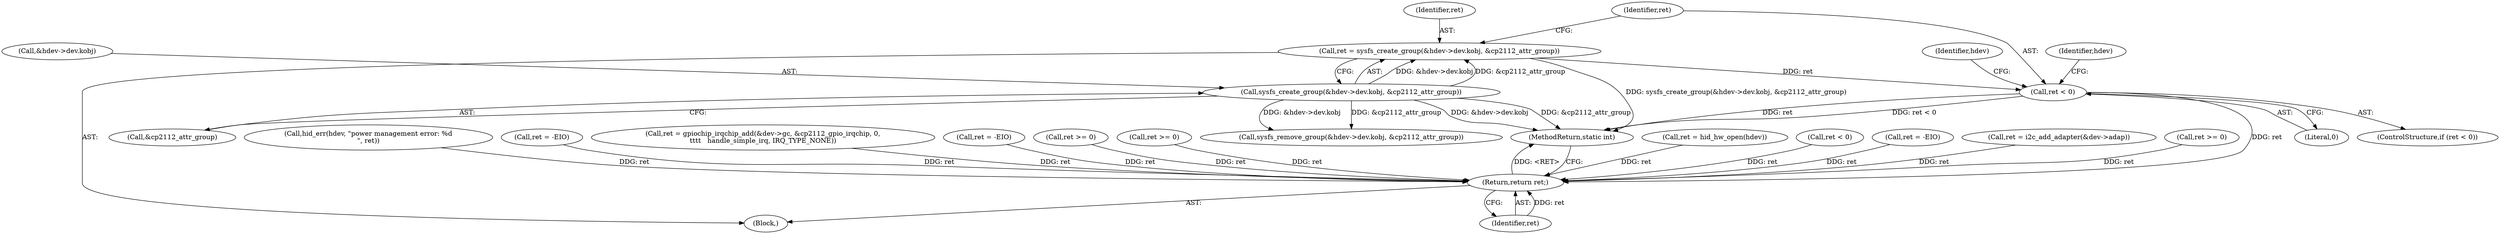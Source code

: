 digraph "0_linux_7a7b5df84b6b4e5d599c7289526eed96541a0654_3@API" {
"1000479" [label="(Call,ret = sysfs_create_group(&hdev->dev.kobj, &cp2112_attr_group))"];
"1000481" [label="(Call,sysfs_create_group(&hdev->dev.kobj, &cp2112_attr_group))"];
"1000491" [label="(Call,ret < 0)"];
"1000561" [label="(Return,return ret;)"];
"1000500" [label="(Identifier,hdev)"];
"1000195" [label="(Call,hid_err(hdev, \"power management error: %d\n\", ret))"];
"1000296" [label="(Call,ret = -EIO)"];
"1000563" [label="(MethodReturn,static int)"];
"1000103" [label="(Block,)"];
"1000504" [label="(Call,ret = gpiochip_irqchip_add(&dev->gc, &cp2112_gpio_irqchip, 0,\n\t\t\t\t   handle_simple_irq, IRQ_TYPE_NONE))"];
"1000261" [label="(Call,ret = -EIO)"];
"1000491" [label="(Call,ret < 0)"];
"1000258" [label="(Call,ret >= 0)"];
"1000219" [label="(Call,ret >= 0)"];
"1000493" [label="(Literal,0)"];
"1000174" [label="(Call,ret = hid_hw_open(hdev))"];
"1000471" [label="(Call,ret < 0)"];
"1000496" [label="(Identifier,hdev)"];
"1000222" [label="(Call,ret = -EIO)"];
"1000530" [label="(Call,sysfs_remove_group(&hdev->dev.kobj, &cp2112_attr_group))"];
"1000376" [label="(Call,ret = i2c_add_adapter(&dev->adap))"];
"1000492" [label="(Identifier,ret)"];
"1000479" [label="(Call,ret = sysfs_create_group(&hdev->dev.kobj, &cp2112_attr_group))"];
"1000561" [label="(Return,return ret;)"];
"1000562" [label="(Identifier,ret)"];
"1000482" [label="(Call,&hdev->dev.kobj)"];
"1000488" [label="(Call,&cp2112_attr_group)"];
"1000490" [label="(ControlStructure,if (ret < 0))"];
"1000481" [label="(Call,sysfs_create_group(&hdev->dev.kobj, &cp2112_attr_group))"];
"1000293" [label="(Call,ret >= 0)"];
"1000480" [label="(Identifier,ret)"];
"1000479" -> "1000103"  [label="AST: "];
"1000479" -> "1000481"  [label="CFG: "];
"1000480" -> "1000479"  [label="AST: "];
"1000481" -> "1000479"  [label="AST: "];
"1000492" -> "1000479"  [label="CFG: "];
"1000479" -> "1000563"  [label="DDG: sysfs_create_group(&hdev->dev.kobj, &cp2112_attr_group)"];
"1000481" -> "1000479"  [label="DDG: &hdev->dev.kobj"];
"1000481" -> "1000479"  [label="DDG: &cp2112_attr_group"];
"1000479" -> "1000491"  [label="DDG: ret"];
"1000481" -> "1000488"  [label="CFG: "];
"1000482" -> "1000481"  [label="AST: "];
"1000488" -> "1000481"  [label="AST: "];
"1000481" -> "1000563"  [label="DDG: &cp2112_attr_group"];
"1000481" -> "1000563"  [label="DDG: &hdev->dev.kobj"];
"1000481" -> "1000530"  [label="DDG: &hdev->dev.kobj"];
"1000481" -> "1000530"  [label="DDG: &cp2112_attr_group"];
"1000491" -> "1000490"  [label="AST: "];
"1000491" -> "1000493"  [label="CFG: "];
"1000492" -> "1000491"  [label="AST: "];
"1000493" -> "1000491"  [label="AST: "];
"1000496" -> "1000491"  [label="CFG: "];
"1000500" -> "1000491"  [label="CFG: "];
"1000491" -> "1000563"  [label="DDG: ret < 0"];
"1000491" -> "1000563"  [label="DDG: ret"];
"1000491" -> "1000561"  [label="DDG: ret"];
"1000561" -> "1000103"  [label="AST: "];
"1000561" -> "1000562"  [label="CFG: "];
"1000562" -> "1000561"  [label="AST: "];
"1000563" -> "1000561"  [label="CFG: "];
"1000561" -> "1000563"  [label="DDG: <RET>"];
"1000562" -> "1000561"  [label="DDG: ret"];
"1000258" -> "1000561"  [label="DDG: ret"];
"1000376" -> "1000561"  [label="DDG: ret"];
"1000222" -> "1000561"  [label="DDG: ret"];
"1000293" -> "1000561"  [label="DDG: ret"];
"1000471" -> "1000561"  [label="DDG: ret"];
"1000504" -> "1000561"  [label="DDG: ret"];
"1000219" -> "1000561"  [label="DDG: ret"];
"1000174" -> "1000561"  [label="DDG: ret"];
"1000195" -> "1000561"  [label="DDG: ret"];
"1000296" -> "1000561"  [label="DDG: ret"];
"1000261" -> "1000561"  [label="DDG: ret"];
}
